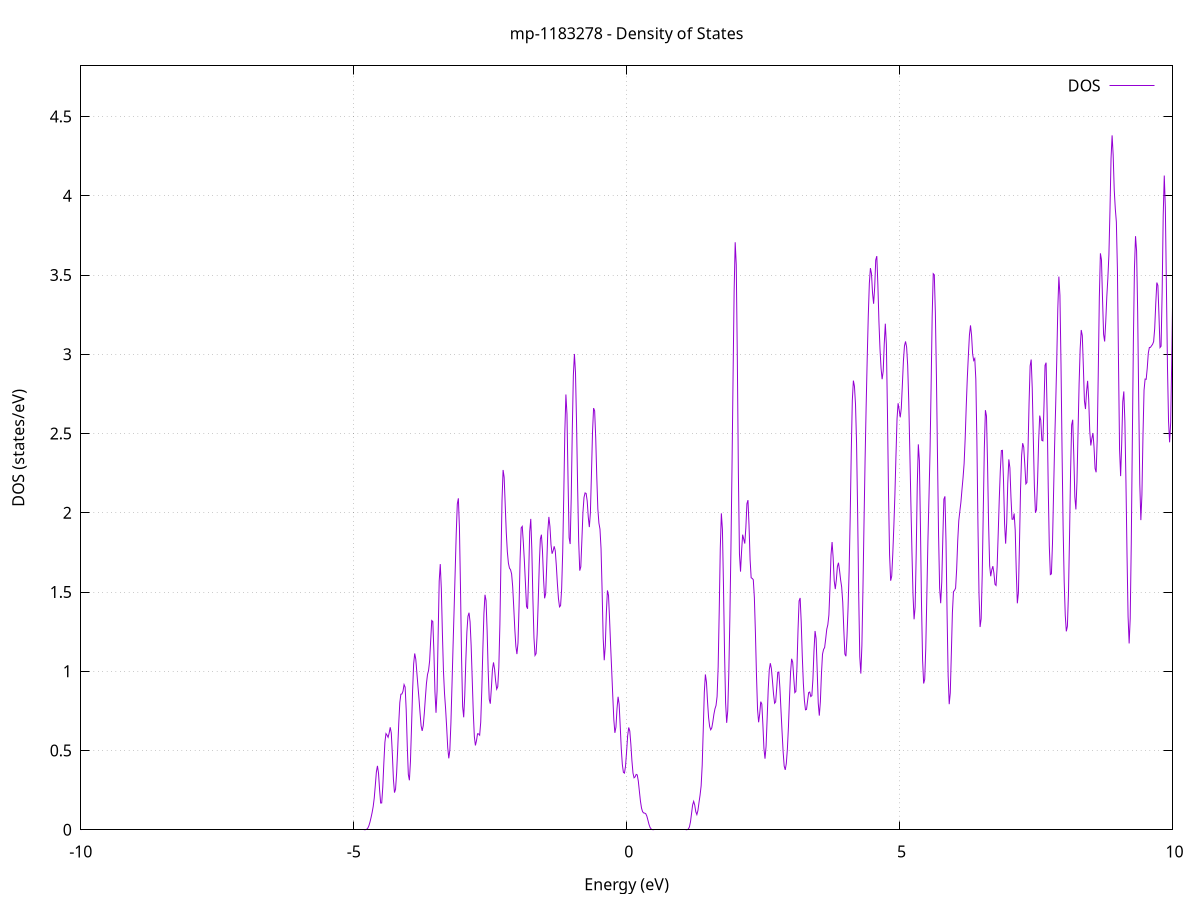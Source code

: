 set title 'mp-1183278 - Density of States'
set xlabel 'Energy (eV)'
set ylabel 'DOS (states/eV)'
set grid
set xrange [-10:10]
set yrange [0:4.820]
set xzeroaxis lt -1
set terminal png size 800,600
set output 'mp-1183278_dos_gnuplot.png'
plot '-' using 1:2 with lines title 'DOS'
-12.465000 0.000000
-12.445500 0.000000
-12.426000 0.000000
-12.406500 0.000000
-12.387000 0.000000
-12.367500 0.000000
-12.348000 0.000000
-12.328500 0.000000
-12.309000 0.000000
-12.289500 0.000000
-12.270000 0.000000
-12.250500 0.000000
-12.231000 0.000000
-12.211500 0.000000
-12.191900 0.000000
-12.172400 0.000000
-12.152900 0.000000
-12.133400 0.000000
-12.113900 0.000000
-12.094400 0.000000
-12.074900 0.000000
-12.055400 0.000000
-12.035900 0.000000
-12.016400 0.000000
-11.996900 0.000000
-11.977400 0.000000
-11.957900 0.000000
-11.938400 0.000000
-11.918900 0.000000
-11.899400 0.000000
-11.879900 0.000000
-11.860300 0.000000
-11.840800 0.000000
-11.821300 0.000000
-11.801800 0.000000
-11.782300 0.000000
-11.762800 0.000000
-11.743300 0.000000
-11.723800 0.000000
-11.704300 0.000000
-11.684800 0.000000
-11.665300 0.000000
-11.645800 0.000000
-11.626300 0.000000
-11.606800 0.000000
-11.587300 0.000000
-11.567800 0.000000
-11.548300 0.000000
-11.528800 0.000000
-11.509200 0.000000
-11.489700 0.000000
-11.470200 0.000000
-11.450700 0.000000
-11.431200 0.000000
-11.411700 0.000000
-11.392200 0.000000
-11.372700 0.000000
-11.353200 0.000000
-11.333700 0.000000
-11.314200 0.000000
-11.294700 0.000000
-11.275200 0.000000
-11.255700 0.000000
-11.236200 0.000000
-11.216700 0.000000
-11.197200 0.000000
-11.177700 0.000000
-11.158100 0.000000
-11.138600 0.000000
-11.119100 0.000000
-11.099600 0.000000
-11.080100 0.000000
-11.060600 0.000000
-11.041100 0.000000
-11.021600 0.000000
-11.002100 0.000000
-10.982600 0.000000
-10.963100 0.000000
-10.943600 0.000000
-10.924100 0.000000
-10.904600 0.000000
-10.885100 0.000000
-10.865600 0.000000
-10.846100 0.000000
-10.826600 0.000100
-10.807000 0.001000
-10.787500 0.006800
-10.768000 0.036900
-10.748500 0.153500
-10.729000 0.495800
-10.709500 1.267400
-10.690000 2.646200
-10.670500 4.751000
-10.651000 7.878800
-10.631500 12.851000
-10.612000 20.808400
-10.592500 32.162400
-10.573000 45.575600
-10.553500 58.242100
-10.534000 67.620500
-10.514500 73.262500
-10.495000 76.868700
-10.475500 80.184700
-10.455900 83.015400
-10.436400 83.967900
-10.416900 83.047100
-10.397400 82.498600
-10.377900 84.503200
-10.358400 88.369300
-10.338900 90.696200
-10.319400 88.844400
-10.299900 83.591100
-10.280400 77.046100
-10.260900 68.793300
-10.241400 56.497900
-10.221900 40.244400
-10.202400 23.893900
-10.182900 11.608100
-10.163400 4.597800
-10.143900 1.490400
-10.124400 0.396700
-10.104800 0.086500
-10.085300 0.015300
-10.065800 0.002100
-10.046300 0.000200
-10.026800 0.000000
-10.007300 0.000000
-9.987800 0.000000
-9.968300 0.000000
-9.948800 0.000000
-9.929300 0.000000
-9.909800 0.000000
-9.890300 0.000000
-9.870800 0.000000
-9.851300 0.000000
-9.831800 0.000000
-9.812300 0.000000
-9.792800 0.000000
-9.773200 0.000000
-9.753700 0.000000
-9.734200 0.000000
-9.714700 0.000000
-9.695200 0.000000
-9.675700 0.000000
-9.656200 0.000000
-9.636700 0.000000
-9.617200 0.000000
-9.597700 0.000000
-9.578200 0.000000
-9.558700 0.000000
-9.539200 0.000000
-9.519700 0.000000
-9.500200 0.000000
-9.480700 0.000000
-9.461200 0.000000
-9.441700 0.000000
-9.422100 0.000000
-9.402600 0.000000
-9.383100 0.000000
-9.363600 0.000000
-9.344100 0.000000
-9.324600 0.000000
-9.305100 0.000000
-9.285600 0.000000
-9.266100 0.000000
-9.246600 0.000000
-9.227100 0.000000
-9.207600 0.000000
-9.188100 0.000000
-9.168600 0.000000
-9.149100 0.000000
-9.129600 0.000000
-9.110100 0.000000
-9.090600 0.000000
-9.071000 0.000000
-9.051500 0.000000
-9.032000 0.000000
-9.012500 0.000000
-8.993000 0.000000
-8.973500 0.000000
-8.954000 0.000000
-8.934500 0.000000
-8.915000 0.000000
-8.895500 0.000000
-8.876000 0.000000
-8.856500 0.000000
-8.837000 0.000000
-8.817500 0.000000
-8.798000 0.000000
-8.778500 0.000000
-8.759000 0.000000
-8.739500 0.000000
-8.719900 0.000000
-8.700400 0.000000
-8.680900 0.000000
-8.661400 0.000000
-8.641900 0.000000
-8.622400 0.000000
-8.602900 0.000000
-8.583400 0.000000
-8.563900 0.000000
-8.544400 0.000000
-8.524900 0.000000
-8.505400 0.000000
-8.485900 0.000000
-8.466400 0.000000
-8.446900 0.000000
-8.427400 0.000000
-8.407900 0.000000
-8.388400 0.000000
-8.368800 0.000000
-8.349300 0.000000
-8.329800 0.000000
-8.310300 0.000000
-8.290800 0.000000
-8.271300 0.000000
-8.251800 0.000000
-8.232300 0.000000
-8.212800 0.000000
-8.193300 0.000000
-8.173800 0.000000
-8.154300 0.000000
-8.134800 0.000000
-8.115300 0.000000
-8.095800 0.000000
-8.076300 0.000000
-8.056800 0.000000
-8.037200 0.000000
-8.017700 0.000000
-7.998200 0.000000
-7.978700 0.000000
-7.959200 0.000000
-7.939700 0.000000
-7.920200 0.000000
-7.900700 0.000000
-7.881200 0.000000
-7.861700 0.000000
-7.842200 0.000000
-7.822700 0.000000
-7.803200 0.000000
-7.783700 0.000000
-7.764200 0.000000
-7.744700 0.000000
-7.725200 0.000000
-7.705700 0.000000
-7.686100 0.000000
-7.666600 0.000000
-7.647100 0.000000
-7.627600 0.000000
-7.608100 0.000000
-7.588600 0.000000
-7.569100 0.000000
-7.549600 0.000000
-7.530100 0.000000
-7.510600 0.000000
-7.491100 0.000000
-7.471600 0.000000
-7.452100 0.000000
-7.432600 0.000000
-7.413100 0.000000
-7.393600 0.000000
-7.374100 0.000000
-7.354600 0.000000
-7.335000 0.000000
-7.315500 0.000000
-7.296000 0.000000
-7.276500 0.000000
-7.257000 0.000000
-7.237500 0.000000
-7.218000 0.000000
-7.198500 0.000000
-7.179000 0.000000
-7.159500 0.000000
-7.140000 0.000000
-7.120500 0.000000
-7.101000 0.000000
-7.081500 0.000000
-7.062000 0.000000
-7.042500 0.000000
-7.023000 0.000000
-7.003500 0.000000
-6.983900 0.000000
-6.964400 0.000000
-6.944900 0.000000
-6.925400 0.000000
-6.905900 0.000000
-6.886400 0.000000
-6.866900 0.000000
-6.847400 0.000000
-6.827900 0.000000
-6.808400 0.000000
-6.788900 0.000000
-6.769400 0.000000
-6.749900 0.000000
-6.730400 0.000000
-6.710900 0.000000
-6.691400 0.000000
-6.671900 0.000000
-6.652400 0.000000
-6.632800 0.000000
-6.613300 0.000000
-6.593800 0.000000
-6.574300 0.000000
-6.554800 0.000000
-6.535300 0.000000
-6.515800 0.000000
-6.496300 0.000000
-6.476800 0.000000
-6.457300 0.000000
-6.437800 0.000000
-6.418300 0.000000
-6.398800 0.000000
-6.379300 0.000000
-6.359800 0.000000
-6.340300 0.000000
-6.320800 0.000000
-6.301300 0.000000
-6.281700 0.000000
-6.262200 0.000000
-6.242700 0.000000
-6.223200 0.000000
-6.203700 0.000000
-6.184200 0.000000
-6.164700 0.000000
-6.145200 0.000000
-6.125700 0.000000
-6.106200 0.000000
-6.086700 0.000000
-6.067200 0.000000
-6.047700 0.000000
-6.028200 0.000000
-6.008700 0.000000
-5.989200 0.000000
-5.969700 0.000000
-5.950100 0.000000
-5.930600 0.000000
-5.911100 0.000000
-5.891600 0.000000
-5.872100 0.000000
-5.852600 0.000000
-5.833100 0.000000
-5.813600 0.000000
-5.794100 0.000000
-5.774600 0.000000
-5.755100 0.000000
-5.735600 0.000000
-5.716100 0.000000
-5.696600 0.000000
-5.677100 0.000000
-5.657600 0.000000
-5.638100 0.000000
-5.618600 0.000000
-5.599000 0.000000
-5.579500 0.000000
-5.560000 0.000000
-5.540500 0.000000
-5.521000 0.000000
-5.501500 0.000000
-5.482000 0.000000
-5.462500 0.000000
-5.443000 0.000000
-5.423500 0.000000
-5.404000 0.000000
-5.384500 0.000000
-5.365000 0.000000
-5.345500 0.000000
-5.326000 0.000000
-5.306500 0.000000
-5.287000 0.000000
-5.267500 0.000000
-5.247900 0.000000
-5.228400 0.000000
-5.208900 0.000000
-5.189400 0.000000
-5.169900 0.000000
-5.150400 0.000000
-5.130900 0.000000
-5.111400 0.000000
-5.091900 0.000000
-5.072400 0.000000
-5.052900 0.000000
-5.033400 0.000000
-5.013900 0.000000
-4.994400 0.000000
-4.974900 0.000000
-4.955400 0.000000
-4.935900 0.000000
-4.916400 0.000000
-4.896800 0.000000
-4.877300 0.000000
-4.857800 0.000000
-4.838300 0.000000
-4.818800 0.000000
-4.799300 0.000200
-4.779800 0.000900
-4.760300 0.003600
-4.740800 0.011100
-4.721300 0.026100
-4.701800 0.049100
-4.682300 0.077400
-4.662800 0.108800
-4.643300 0.146500
-4.623800 0.200900
-4.604300 0.280200
-4.584800 0.365100
-4.565300 0.403200
-4.545700 0.356500
-4.526200 0.252900
-4.506700 0.168800
-4.487200 0.169300
-4.467700 0.267800
-4.448200 0.420700
-4.428700 0.551700
-4.409200 0.606800
-4.389700 0.597000
-4.370200 0.583500
-4.350700 0.610600
-4.331200 0.646600
-4.311700 0.610500
-4.292200 0.476100
-4.272700 0.318500
-4.253200 0.234500
-4.233700 0.255900
-4.214200 0.357300
-4.194600 0.506800
-4.175100 0.672500
-4.155600 0.802400
-4.136100 0.855300
-4.116600 0.856900
-4.097100 0.874600
-4.077600 0.916200
-4.058100 0.900100
-4.038600 0.757000
-4.019100 0.531100
-3.999600 0.349400
-3.980100 0.312300
-3.960600 0.431300
-3.941100 0.646300
-3.921600 0.875300
-3.902100 1.046400
-3.882600 1.112300
-3.863000 1.076000
-3.843500 0.992000
-3.824000 0.908700
-3.804500 0.828000
-3.785000 0.737700
-3.765500 0.656300
-3.746000 0.623800
-3.726500 0.656500
-3.707000 0.734500
-3.687500 0.831200
-3.668000 0.922400
-3.648500 0.979200
-3.629000 1.006000
-3.609500 1.065100
-3.590000 1.194500
-3.570500 1.320400
-3.551000 1.313900
-3.531500 1.128900
-3.511900 0.870400
-3.492400 0.738100
-3.472900 0.875300
-3.453400 1.229100
-3.433900 1.568800
-3.414400 1.676300
-3.394900 1.520000
-3.375400 1.240300
-3.355900 1.000400
-3.336400 0.859400
-3.316900 0.764300
-3.297400 0.647800
-3.277900 0.519000
-3.258400 0.450900
-3.238900 0.503000
-3.219400 0.673400
-3.199900 0.909800
-3.180400 1.154900
-3.160800 1.390300
-3.141300 1.630400
-3.121800 1.870900
-3.102300 2.055500
-3.082800 2.091400
-3.063300 1.906200
-3.043800 1.522900
-3.024300 1.085100
-3.004800 0.778500
-2.985300 0.709800
-2.965800 0.848700
-2.946300 1.067800
-2.926800 1.247600
-2.907300 1.346600
-2.887800 1.369600
-2.868300 1.311300
-2.848800 1.163300
-2.829300 0.953100
-2.809700 0.741100
-2.790200 0.588100
-2.770700 0.532100
-2.751200 0.561600
-2.731700 0.605900
-2.712200 0.604800
-2.692700 0.596900
-2.673200 0.679300
-2.653700 0.882700
-2.634200 1.141000
-2.614700 1.364400
-2.595200 1.482800
-2.575700 1.446600
-2.556200 1.257900
-2.536700 1.005400
-2.517200 0.823800
-2.497700 0.795600
-2.478200 0.892900
-2.458600 1.010700
-2.439100 1.056200
-2.419600 1.014600
-2.400100 0.938000
-2.380600 0.887400
-2.361100 0.903100
-2.341600 1.024700
-2.322100 1.296000
-2.302600 1.695600
-2.283100 2.079200
-2.263600 2.270200
-2.244100 2.224400
-2.224600 2.050100
-2.205100 1.875900
-2.185600 1.753900
-2.166100 1.682100
-2.146600 1.650800
-2.127100 1.641000
-2.107500 1.614300
-2.088000 1.534900
-2.068500 1.405300
-2.049000 1.266800
-2.029500 1.157800
-2.010000 1.108700
-1.990500 1.179100
-1.971000 1.408600
-1.951500 1.709000
-1.932000 1.904700
-1.912500 1.914200
-1.893000 1.814300
-1.873500 1.695400
-1.854000 1.555300
-1.834500 1.409700
-1.815000 1.394600
-1.795500 1.602700
-1.775900 1.881400
-1.756400 1.961600
-1.736900 1.765800
-1.717400 1.455600
-1.697900 1.212200
-1.678400 1.100200
-1.658900 1.111800
-1.639400 1.232900
-1.619900 1.441000
-1.600400 1.672700
-1.580900 1.834100
-1.561400 1.862000
-1.541900 1.757500
-1.522400 1.585100
-1.502900 1.460500
-1.483400 1.490200
-1.463900 1.673500
-1.444400 1.883100
-1.424800 1.974000
-1.405300 1.914100
-1.385800 1.799400
-1.366300 1.741900
-1.346800 1.760300
-1.327300 1.788600
-1.307800 1.760400
-1.288300 1.667500
-1.268800 1.552300
-1.249300 1.458900
-1.229800 1.406500
-1.210300 1.414300
-1.190800 1.519200
-1.171300 1.753400
-1.151800 2.114200
-1.132300 2.513800
-1.112800 2.746400
-1.093300 2.622500
-1.073700 2.211100
-1.054200 1.843000
-1.034700 1.803000
-1.015200 2.096000
-0.995700 2.521400
-0.976200 2.867200
-0.956700 3.002300
-0.937200 2.884400
-0.917700 2.564900
-0.898200 2.165300
-0.878700 1.819200
-0.859200 1.635200
-0.839700 1.659100
-0.820200 1.826200
-0.800700 2.001000
-0.781200 2.096900
-0.761700 2.125600
-0.742200 2.122300
-0.722600 2.074100
-0.703100 1.974300
-0.683600 1.909700
-0.664100 1.999600
-0.644600 2.244500
-0.625100 2.510400
-0.605600 2.660700
-0.586100 2.643000
-0.566600 2.472500
-0.547100 2.225600
-0.527600 2.023600
-0.508100 1.935200
-0.488600 1.897200
-0.469100 1.774500
-0.449600 1.510200
-0.430100 1.212400
-0.410600 1.069700
-0.391100 1.160900
-0.371500 1.372100
-0.352000 1.510200
-0.332500 1.479400
-0.313000 1.331700
-0.293500 1.162200
-0.274000 1.005600
-0.254500 0.847000
-0.235000 0.695500
-0.215500 0.611600
-0.196000 0.647800
-0.176500 0.764000
-0.157000 0.839300
-0.137500 0.792700
-0.118000 0.655800
-0.098500 0.512000
-0.079000 0.412300
-0.059500 0.362600
-0.040000 0.357500
-0.020400 0.402100
-0.000900 0.493700
0.018600 0.593300
0.038100 0.645500
0.057600 0.623300
0.077100 0.539900
0.096600 0.436200
0.116100 0.358200
0.135600 0.327900
0.155100 0.333800
0.174600 0.349400
0.194100 0.346200
0.213600 0.307700
0.233100 0.244000
0.252600 0.181400
0.272100 0.137500
0.291600 0.114400
0.311200 0.106300
0.330700 0.105100
0.350200 0.101200
0.369700 0.086500
0.389200 0.061400
0.408700 0.034800
0.428200 0.015300
0.447700 0.005200
0.467200 0.001300
0.486700 0.000300
0.506200 0.000000
0.525700 0.000000
0.545200 0.000000
0.564700 0.000000
0.584200 0.000000
0.603700 0.000000
0.623200 0.000000
0.642700 0.000000
0.662300 0.000000
0.681800 0.000000
0.701300 0.000000
0.720800 0.000000
0.740300 0.000000
0.759800 0.000000
0.779300 0.000000
0.798800 0.000000
0.818300 0.000000
0.837800 0.000000
0.857300 0.000000
0.876800 0.000000
0.896300 0.000000
0.915800 0.000000
0.935300 0.000000
0.954800 0.000000
0.974300 0.000000
0.993800 0.000000
1.013400 0.000000
1.032900 0.000000
1.052400 0.000000
1.071900 0.000000
1.091400 0.000100
1.110900 0.001000
1.130400 0.004800
1.149900 0.017900
1.169400 0.049700
1.188900 0.102400
1.208400 0.156800
1.227900 0.179200
1.247400 0.155700
1.266900 0.113500
1.286400 0.095900
1.305900 0.121800
1.325400 0.171600
1.344900 0.218200
1.364500 0.276500
1.384000 0.406200
1.403500 0.631700
1.423000 0.867600
1.442500 0.980000
1.462000 0.931900
1.481500 0.810400
1.501000 0.708800
1.520500 0.651600
1.540000 0.630900
1.559500 0.642800
1.579000 0.681000
1.598500 0.728300
1.618000 0.763300
1.637500 0.784200
1.657000 0.841600
1.676500 1.028200
1.696000 1.380600
1.715600 1.778300
1.735100 1.996700
1.754600 1.895300
1.774100 1.537500
1.793600 1.115500
1.813100 0.800000
1.832600 0.674700
1.852100 0.750500
1.871600 0.989800
1.891100 1.340700
1.910600 1.774100
1.930100 2.284000
1.949600 2.854400
1.969100 3.397400
1.988600 3.707100
2.008100 3.566000
2.027600 2.978100
2.047100 2.243700
2.066700 1.740700
2.086200 1.628900
2.105700 1.759300
2.125200 1.862100
2.144700 1.834400
2.164200 1.806100
2.183700 1.905300
2.203200 2.057100
2.222700 2.080100
2.242200 1.919000
2.261700 1.704300
2.281200 1.590000
2.300700 1.586000
2.320200 1.577900
2.339700 1.465700
2.359200 1.242200
2.378700 0.973600
2.398300 0.758200
2.417800 0.678300
2.437300 0.730600
2.456800 0.808400
2.476300 0.793300
2.495800 0.664800
2.515300 0.511300
2.534800 0.448600
2.554300 0.526600
2.573800 0.700300
2.593300 0.883000
2.612800 1.009100
2.632300 1.051000
2.651800 1.016600
2.671300 0.940000
2.690800 0.857000
2.710300 0.798400
2.729800 0.806700
2.749400 0.896700
2.768900 0.993700
2.788400 0.995400
2.807900 0.893000
2.827400 0.755300
2.846900 0.620900
2.866400 0.494400
2.885900 0.402500
2.905400 0.377800
2.924900 0.418000
2.944400 0.507700
2.963900 0.647800
2.983400 0.827200
3.002900 0.992700
3.022400 1.078800
3.041900 1.057700
3.061400 0.959400
3.080900 0.865400
3.100500 0.873000
3.120000 1.024600
3.139500 1.259500
3.159000 1.443800
3.178500 1.462600
3.198000 1.311900
3.217500 1.098200
3.237000 0.926000
3.256500 0.816000
3.276000 0.756900
3.295500 0.759600
3.315000 0.814200
3.334500 0.865400
3.354000 0.869100
3.373500 0.840700
3.393000 0.846500
3.412500 0.950100
3.432000 1.129400
3.451600 1.254300
3.471100 1.205700
3.490600 1.006700
3.510100 0.799200
3.529600 0.720100
3.549100 0.808700
3.568600 0.982500
3.588100 1.107500
3.607600 1.137800
3.627100 1.149800
3.646600 1.204900
3.666100 1.265100
3.685600 1.293800
3.705100 1.355000
3.724600 1.524200
3.744100 1.733800
3.763600 1.815600
3.783100 1.717500
3.802700 1.570500
3.822200 1.518700
3.841700 1.577100
3.861200 1.661300
3.880700 1.684900
3.900200 1.637000
3.919700 1.577900
3.939200 1.531700
3.958700 1.437000
3.978200 1.263400
3.997700 1.109000
4.017200 1.095100
4.036700 1.218100
4.056200 1.399100
4.075700 1.629900
4.095200 1.966200
4.114700 2.379000
4.134300 2.709300
4.153800 2.834100
4.173300 2.798700
4.192800 2.682600
4.212300 2.436600
4.231800 2.000700
4.251300 1.481100
4.270800 1.092800
4.290300 0.985400
4.309800 1.163400
4.329300 1.524300
4.348800 1.943300
4.368300 2.334900
4.387800 2.673200
4.407300 2.974700
4.426800 3.243700
4.446300 3.447500
4.465800 3.544000
4.485400 3.509400
4.504900 3.386200
4.524400 3.318900
4.543900 3.421900
4.563400 3.595500
4.582900 3.619800
4.602400 3.440700
4.621900 3.206200
4.641400 3.033300
4.660900 2.912300
4.680400 2.842800
4.699900 2.893500
4.719400 3.066100
4.738900 3.193400
4.758400 3.060700
4.777900 2.637500
4.797400 2.120900
4.816900 1.735700
4.836500 1.571600
4.856000 1.600300
4.875500 1.740000
4.895000 1.914000
4.914500 2.113700
4.934000 2.360800
4.953500 2.592500
4.973000 2.691300
4.992500 2.650500
5.012000 2.602200
5.031500 2.659400
5.051000 2.807000
5.070500 2.958600
5.090000 3.053800
5.109500 3.081300
5.129000 3.045800
5.148500 2.930000
5.168000 2.706000
5.187600 2.393900
5.207100 2.062600
5.226600 1.754200
5.246100 1.484600
5.265600 1.328100
5.285100 1.404600
5.304600 1.739300
5.324100 2.172300
5.343600 2.431800
5.363100 2.327500
5.382600 1.909200
5.402100 1.419600
5.421600 1.072900
5.441100 0.923100
5.460600 0.949100
5.480100 1.148100
5.499600 1.478900
5.519100 1.820200
5.538700 2.097700
5.558200 2.389500
5.577700 2.795400
5.597200 3.237300
5.616700 3.508700
5.636200 3.501500
5.655700 3.262000
5.675200 2.861700
5.694700 2.357800
5.714200 1.863400
5.733700 1.526100
5.753200 1.429300
5.772700 1.562300
5.792200 1.837800
5.811700 2.085500
5.831200 2.103800
5.850700 1.818000
5.870200 1.364800
5.889800 0.971500
5.909300 0.792400
5.928800 0.863000
5.948300 1.108600
5.967800 1.369000
5.987300 1.502500
6.006800 1.510500
6.026300 1.524800
6.045800 1.645000
6.065300 1.823200
6.084800 1.950700
6.104300 2.009800
6.123800 2.067100
6.143300 2.146700
6.162800 2.220600
6.182300 2.310000
6.201800 2.468500
6.221400 2.672400
6.240900 2.850200
6.260400 2.993500
6.279900 3.121500
6.299400 3.182700
6.318900 3.119900
6.338400 3.002400
6.357900 2.961300
6.377400 2.973400
6.396900 2.843600
6.416400 2.453800
6.435900 1.924500
6.455400 1.485300
6.474900 1.279400
6.494400 1.331400
6.513900 1.604100
6.533400 2.010200
6.552900 2.409900
6.572500 2.647600
6.592000 2.610800
6.611500 2.312500
6.631000 1.926900
6.650500 1.665500
6.670000 1.599800
6.689500 1.640300
6.709000 1.663300
6.728500 1.619000
6.748000 1.548900
6.767500 1.541600
6.787000 1.655800
6.806500 1.862600
6.826000 2.081500
6.845500 2.264900
6.865000 2.392500
6.884500 2.394200
6.904000 2.206100
6.923600 1.931500
6.943100 1.805600
6.962600 1.936700
6.982100 2.187400
7.001600 2.337200
7.021100 2.283300
7.040600 2.099900
7.060100 1.959800
7.079600 1.958800
7.099100 1.995700
7.118600 1.889500
7.138100 1.629300
7.157600 1.429100
7.177100 1.495900
7.196600 1.803900
7.216100 2.145700
7.235600 2.361100
7.255100 2.439200
7.274700 2.414300
7.294200 2.303000
7.313700 2.182300
7.333200 2.191200
7.352700 2.390500
7.372200 2.690600
7.391700 2.926500
7.411200 2.967100
7.430700 2.784700
7.450200 2.468000
7.469700 2.166000
7.489200 2.000300
7.508700 2.019900
7.528200 2.202700
7.547700 2.452600
7.567200 2.613300
7.586700 2.584100
7.606200 2.457000
7.625800 2.453800
7.645300 2.670200
7.664800 2.930300
7.684300 2.947200
7.703800 2.628300
7.723300 2.163000
7.742800 1.793200
7.762300 1.610200
7.781800 1.614700
7.801300 1.805600
7.820800 2.119300
7.840300 2.425600
7.859800 2.678400
7.879300 2.959500
7.898800 3.287200
7.918300 3.490100
7.937800 3.372400
7.957300 2.938500
7.976900 2.383100
7.996400 1.901400
8.015900 1.564400
8.035400 1.353600
8.054900 1.251900
8.074400 1.284000
8.093900 1.486500
8.113400 1.845200
8.132900 2.258000
8.152400 2.554400
8.171900 2.587300
8.191400 2.367700
8.210900 2.100800
8.230400 2.021400
8.249900 2.196000
8.269400 2.509100
8.288900 2.812000
8.308500 3.035200
8.328000 3.153400
8.347500 3.117800
8.367000 2.922600
8.386500 2.706700
8.406000 2.654800
8.425500 2.764700
8.445000 2.832800
8.464500 2.717500
8.484000 2.517400
8.503500 2.424600
8.523000 2.469400
8.542500 2.503500
8.562000 2.417100
8.581500 2.279800
8.601000 2.255700
8.620500 2.460100
8.640000 2.882600
8.659600 3.357400
8.679100 3.637300
8.698600 3.597300
8.718100 3.350200
8.737600 3.126100
8.757100 3.081000
8.776600 3.202500
8.796100 3.361000
8.815600 3.478600
8.835100 3.629300
8.854600 3.909200
8.874100 4.235000
8.893600 4.381600
8.913100 4.258100
8.932600 4.037600
8.952100 3.918800
8.971600 3.835100
8.991100 3.531800
9.010700 2.951100
9.030200 2.401700
9.049700 2.231500
9.069200 2.434100
9.088700 2.700500
9.108200 2.765800
9.127700 2.574600
9.147200 2.195800
9.166700 1.738200
9.186200 1.345700
9.205700 1.175500
9.225200 1.331600
9.244700 1.803900
9.264200 2.456100
9.283700 3.089500
9.303200 3.545900
9.322700 3.745400
9.342200 3.651800
9.361800 3.270300
9.381300 2.705500
9.400800 2.183200
9.420300 1.953800
9.439800 2.112600
9.459300 2.487900
9.478800 2.774000
9.498300 2.844000
9.517800 2.842300
9.537300 2.912500
9.556800 3.007500
9.576300 3.043200
9.595800 3.043800
9.615300 3.053600
9.634800 3.062900
9.654300 3.080100
9.673800 3.162600
9.693300 3.319900
9.712900 3.452700
9.732400 3.434800
9.751900 3.248700
9.771400 3.042600
9.790900 3.051300
9.810400 3.390500
9.829900 3.877100
9.849400 4.127800
9.868900 3.927600
9.888400 3.427500
9.907900 2.923000
9.927400 2.579500
9.946900 2.444900
9.966400 2.568200
9.985900 2.957200
10.005400 3.429600
10.024900 3.636800
10.044400 3.371500
10.064000 2.817200
10.083500 2.376500
10.103000 2.315900
10.122500 2.642500
10.142000 3.153100
10.161500 3.497200
10.181000 3.386700
10.200500 2.900900
10.220000 2.465300
10.239500 2.438000
10.259000 2.781700
10.278500 3.147500
10.298000 3.208500
10.317500 2.919600
10.337000 2.510500
10.356500 2.256100
10.376000 2.266300
10.395600 2.483900
10.415100 2.810000
10.434600 3.148700
10.454100 3.356100
10.473600 3.284500
10.493100 2.939800
10.512600 2.507800
10.532100 2.198000
10.551600 2.111400
10.571100 2.216700
10.590600 2.398800
10.610100 2.555600
10.629600 2.645100
10.649100 2.634900
10.668600 2.500300
10.688100 2.311300
10.707600 2.196300
10.727100 2.196000
10.746700 2.280200
10.766200 2.473100
10.785700 2.813300
10.805200 3.212100
10.824700 3.471400
10.844200 3.457600
10.863700 3.223100
10.883200 2.943300
10.902700 2.736000
10.922200 2.559100
10.941700 2.308300
10.961200 1.982000
10.980700 1.690700
11.000200 1.536100
11.019700 1.553700
11.039200 1.749300
11.058700 2.094500
11.078200 2.461600
11.097800 2.645000
11.117300 2.538400
11.136800 2.268600
11.156300 2.094500
11.175800 2.188200
11.195300 2.536600
11.214800 2.984500
11.234300 3.331100
11.253800 3.446800
11.273300 3.350700
11.292800 3.168400
11.312300 3.016400
11.331800 2.931200
11.351300 2.865200
11.370800 2.738500
11.390300 2.536000
11.409800 2.321900
11.429300 2.119100
11.448900 1.885500
11.468400 1.674700
11.487900 1.678300
11.507400 2.012500
11.526900 2.551200
11.546400 3.014700
11.565900 3.153700
11.585400 2.891700
11.604900 2.404300
11.624400 2.015200
11.643900 1.942600
11.663400 2.164400
11.682900 2.488900
11.702400 2.684900
11.721900 2.599500
11.741400 2.249800
11.760900 1.819600
11.780400 1.518700
11.800000 1.431900
11.819500 1.523000
11.839000 1.722500
11.858500 1.931300
11.878000 2.014300
11.897500 1.932200
11.917000 1.839500
11.936500 1.924600
11.956000 2.159300
11.975500 2.314300
11.995000 2.229500
12.014500 1.993100
12.034000 1.847000
12.053500 1.972500
12.073000 2.348900
12.092500 2.771700
12.112000 3.016900
12.131500 2.998300
12.151100 2.769100
12.170600 2.441800
12.190100 2.153900
12.209600 2.030900
12.229100 2.091100
12.248600 2.197500
12.268100 2.161100
12.287600 1.923000
12.307100 1.623800
12.326600 1.484300
12.346100 1.630100
12.365600 2.033400
12.385100 2.578400
12.404600 3.115200
12.424100 3.467500
12.443600 3.511500
12.463100 3.288600
12.482700 2.956400
12.502200 2.626000
12.521700 2.320000
12.541200 2.048400
12.560700 1.853500
12.580200 1.791200
12.599700 1.872200
12.619200 2.013000
12.638700 2.097600
12.658200 2.100800
12.677700 2.076800
12.697200 2.026400
12.716700 1.890500
12.736200 1.699800
12.755700 1.616300
12.775200 1.774600
12.794700 2.147300
12.814200 2.571500
12.833800 2.872600
12.853300 2.988000
12.872800 2.997200
12.892300 3.016200
12.911800 3.064200
12.931300 3.043600
12.950800 2.855600
12.970300 2.541800
12.989800 2.283100
13.009300 2.227100
13.028800 2.357900
13.048300 2.550300
13.067800 2.697800
13.087300 2.776100
13.106800 2.802900
13.126300 2.768400
13.145800 2.649300
13.165300 2.479200
13.184900 2.335900
13.204400 2.233700
13.223900 2.092300
13.243400 1.871100
13.262900 1.679800
13.282400 1.668100
13.301900 1.845800
13.321400 2.106400
13.340900 2.395300
13.360400 2.733800
13.379900 3.057600
13.399400 3.183500
13.418900 3.022300
13.438400 2.718200
13.457900 2.487200
13.477400 2.393400
13.496900 2.354200
13.516400 2.311600
13.536000 2.304900
13.555500 2.376300
13.575000 2.486800
13.594500 2.534500
13.614000 2.421700
13.633500 2.154300
13.653000 1.914200
13.672500 1.941200
13.692000 2.286800
13.711500 2.748200
13.731000 3.088600
13.750500 3.242700
13.770000 3.245100
13.789500 3.087300
13.809000 2.781600
13.828500 2.494600
13.848000 2.481500
13.867500 2.830900
13.887100 3.280800
13.906600 3.401400
13.926100 3.041100
13.945600 2.484700
13.965100 2.103700
13.984600 1.998400
14.004100 2.053000
14.023600 2.183600
14.043100 2.399100
14.062600 2.709900
14.082100 3.083400
14.101600 3.414900
14.121100 3.519800
14.140600 3.290700
14.160100 2.876100
14.179600 2.566900
14.199100 2.520200
14.218600 2.678700
14.238200 2.910700
14.257700 3.145400
14.277200 3.370700
14.296700 3.526700
14.316200 3.477400
14.335700 3.173000
14.355200 2.786000
14.374700 2.576800
14.394200 2.631200
14.413700 2.800300
14.433200 2.872300
14.452700 2.740300
14.472200 2.461800
14.491700 2.223500
14.511200 2.175500
14.530700 2.255500
14.550200 2.263300
14.569800 2.130200
14.589300 2.018800
14.608800 2.142700
14.628300 2.541400
14.647800 3.015100
14.667300 3.277800
14.686800 3.217700
14.706300 2.981400
14.725800 2.778400
14.745300 2.679000
14.764800 2.662100
14.784300 2.766000
14.803800 3.025500
14.823300 3.280600
14.842800 3.292300
14.862300 3.093700
14.881800 2.984400
14.901300 3.127500
14.920900 3.370700
14.940400 3.490600
14.959900 3.418700
14.979400 3.202600
14.998900 2.928100
15.018400 2.713400
15.037900 2.647500
15.057400 2.725200
15.076900 2.921300
15.096400 3.254000
15.115900 3.669000
15.135400 3.953300
15.154900 3.906900
15.174400 3.576600
15.193900 3.236300
15.213400 3.147900
15.232900 3.353900
15.252400 3.675200
15.272000 3.913300
15.291500 4.009900
15.311000 3.952600
15.330500 3.655400
15.350000 3.087700
15.369500 2.416900
15.389000 1.905200
15.408500 1.715000
15.428000 1.838400
15.447500 2.173000
15.467000 2.631800
15.486500 3.134000
15.506000 3.541500
15.525500 3.730300
15.545000 3.725300
15.564500 3.670200
15.584000 3.659400
15.603500 3.676700
15.623100 3.699200
15.642600 3.748000
15.662100 3.787700
15.681600 3.699700
15.701100 3.445700
15.720600 3.172400
15.740100 3.079300
15.759600 3.217400
15.779100 3.423400
15.798600 3.451000
15.818100 3.208300
15.837600 2.860000
15.857100 2.687700
15.876600 2.861500
15.896100 3.310900
15.915600 3.767300
15.935100 3.946400
15.954600 3.757800
15.974200 3.381200
15.993700 3.105900
16.013200 3.066800
16.032700 3.160900
16.052200 3.211000
16.071700 3.156500
16.091200 3.074800
16.110700 3.053000
16.130200 3.068600
16.149700 3.020200
16.169200 2.875700
16.188700 2.732000
16.208200 2.700900
16.227700 2.821900
16.247200 3.089900
16.266700 3.442700
16.286200 3.725300
16.305800 3.795200
16.325300 3.660400
16.344800 3.432900
16.364300 3.184700
16.383800 2.928000
16.403300 2.692300
16.422800 2.532900
16.442300 2.462600
16.461800 2.440000
16.481300 2.457200
16.500800 2.572900
16.520300 2.796700
16.539800 2.994300
16.559300 2.982600
16.578800 2.713400
16.598300 2.310400
16.617800 1.933900
16.637300 1.695700
16.656900 1.702700
16.676400 2.022100
16.695900 2.542400
16.715400 2.991700
16.734900 3.162600
16.754400 3.060800
16.773900 2.843400
16.793400 2.693700
16.812900 2.715300
16.832400 2.837300
16.851900 2.853500
16.871400 2.646600
16.890900 2.327100
16.910400 2.115000
16.929900 2.172700
16.949400 2.543400
16.968900 3.133500
16.988400 3.726200
17.008000 4.051800
17.027500 3.946100
17.047000 3.562700
17.066500 3.323600
17.086000 3.471200
17.105500 3.748900
17.125000 3.704600
17.144500 3.234500
17.164000 2.642000
17.183500 2.224700
17.203000 2.008600
17.222500 1.877100
17.242000 1.805400
17.261500 1.905500
17.281000 2.250900
17.300500 2.706200
17.320000 3.018000
17.339500 3.062300
17.359100 2.932000
17.378600 2.821800
17.398100 2.861700
17.417600 2.990600
17.437100 3.006500
17.456600 2.787400
17.476100 2.422000
17.495600 2.141300
17.515100 2.189000
17.534600 2.679700
17.554100 3.476000
17.573600 4.232800
17.593100 4.638000
17.612600 4.635400
17.632100 4.377600
17.651600 3.998500
17.671100 3.554700
17.690600 3.141700
17.710200 2.884800
17.729700 2.820400
17.749200 2.889200
17.768700 3.030100
17.788200 3.216300
17.807700 3.400700
17.827200 3.494100
17.846700 3.468100
17.866200 3.446200
17.885700 3.599100
17.905200 3.958200
17.924700 4.383600
17.944200 4.667100
17.963700 4.644500
17.983200 4.296600
18.002700 3.769900
18.022200 3.264000
18.041700 2.911400
18.061300 2.752300
18.080800 2.761700
18.100300 2.872900
18.119800 3.009900
18.139300 3.133200
18.158800 3.223900
18.178300 3.214600
18.197800 3.033900
18.217300 2.765000
18.236800 2.651900
18.256300 2.870900
18.275800 3.347900
18.295300 3.793900
18.314800 3.890000
18.334300 3.549900
18.353800 3.064000
18.373300 2.860700
18.392900 3.074400
18.412400 3.419800
18.431900 3.503100
18.451400 3.230400
18.470900 2.895500
18.490400 2.865700
18.509900 3.213500
18.529400 3.689300
18.548900 4.006800
18.568400 4.051600
18.587900 3.829600
18.607400 3.403700
18.626900 2.933500
18.646400 2.608900
18.665900 2.476300
18.685400 2.423500
18.704900 2.364200
18.724400 2.361100
18.744000 2.517900
18.763500 2.799800
18.783000 3.040700
18.802500 3.135300
18.822000 3.142600
18.841500 3.148100
18.861000 3.109300
18.880500 2.956900
18.900000 2.786900
18.919500 2.816500
18.939000 3.143500
18.958500 3.605100
18.978000 3.904000
18.997500 3.883300
19.017000 3.644000
19.036500 3.398700
19.056000 3.298400
19.075500 3.389600
19.095100 3.607200
19.114600 3.814800
19.134100 3.944300
19.153600 4.028500
19.173100 4.065300
19.192600 4.030700
19.212100 4.020600
19.231600 4.151300
19.251100 4.335000
19.270600 4.347000
19.290100 4.107600
19.309600 3.763300
19.329100 3.489400
19.348600 3.331600
19.368100 3.244600
19.387600 3.180900
19.407100 3.127700
19.426600 3.091000
19.446200 3.070700
19.465700 3.078000
19.485200 3.141800
19.504700 3.240200
19.524200 3.274500
19.543700 3.206800
19.563200 3.197200
19.582700 3.481700
19.602200 4.090600
19.621700 4.769700
19.641200 5.205700
19.660700 5.259100
19.680200 4.972800
19.699700 4.483600
19.719200 3.983900
19.738700 3.677900
19.758200 3.717300
19.777700 4.158600
19.797300 4.901500
19.816800 5.630700
19.836300 5.928800
19.855800 5.590200
19.875300 4.823200
19.894800 4.082600
19.914300 3.712700
19.933800 3.760600
19.953300 4.077500
19.972800 4.505800
19.992300 4.945300
20.011800 5.321200
20.031300 5.555700
20.050800 5.551100
20.070300 5.217400
20.089800 4.598400
20.109300 3.944700
20.128800 3.531800
20.148400 3.425200
20.167900 3.502800
20.187400 3.631600
20.206900 3.757900
20.226400 3.868300
20.245900 3.909100
20.265400 3.813200
20.284900 3.630900
20.304400 3.521200
20.323900 3.564700
20.343400 3.693100
20.362900 3.847400
20.382400 4.085000
20.401900 4.455100
20.421400 4.876100
20.440900 5.220200
20.460400 5.400000
20.480000 5.323900
20.499500 4.940800
20.519000 4.395100
20.538500 3.961000
20.558000 3.768800
20.577500 3.748700
20.597000 3.816900
20.616500 3.929500
20.636000 4.013700
20.655500 4.050700
20.675000 4.141700
20.694500 4.346400
20.714000 4.576500
20.733500 4.741900
20.753000 4.862900
20.772500 4.937300
20.792000 4.812800
20.811500 4.360300
20.831100 3.735500
20.850600 3.307400
20.870100 3.307400
20.889600 3.629600
20.909100 3.996500
20.928600 4.265800
20.948100 4.512900
20.967600 4.829800
20.987100 5.107100
21.006600 5.071300
21.026100 4.588700
21.045600 3.878800
21.065100 3.325600
21.084600 3.170300
21.104100 3.466000
21.123600 4.124400
21.143100 4.855700
21.162600 5.243400
21.182200 5.059000
21.201700 4.455300
21.221200 3.800400
21.240700 3.357200
21.260200 3.136200
21.279700 3.029500
21.299200 2.999000
21.318700 3.066100
21.338200 3.192300
21.357700 3.264700
21.377200 3.179900
21.396700 2.929600
21.416200 2.641600
21.435700 2.533400
21.455200 2.772700
21.474700 3.364300
21.494200 4.196700
21.513700 5.157700
21.533300 6.086700
21.552800 6.661400
21.572300 6.583000
21.591800 5.950900
21.611300 5.253800
21.630800 4.917000
21.650300 4.973200
21.669800 5.179200
21.689300 5.311800
21.708800 5.280300
21.728300 5.089400
21.747800 4.837300
21.767300 4.690400
21.786800 4.752200
21.806300 4.986000
21.825800 5.309400
21.845300 5.671200
21.864800 5.936300
21.884400 5.842300
21.903900 5.288600
21.923400 4.556800
21.942900 4.037300
21.962400 3.836800
21.981900 3.786300
22.001400 3.720600
22.020900 3.633400
22.040400 3.599200
22.059900 3.624200
22.079400 3.614300
22.098900 3.456200
22.118400 3.114100
22.137900 2.697500
22.157400 2.441300
22.176900 2.548900
22.196400 3.031900
22.215900 3.726300
22.235500 4.417500
22.255000 4.904900
22.274500 5.004100
22.294000 4.614400
22.313500 3.860200
22.333000 3.095700
22.352500 2.674600
22.372000 2.725100
22.391500 3.122500
22.411000 3.557400
22.430500 3.667800
22.450000 3.302700
22.469500 2.693500
22.489000 2.250600
22.508500 2.203000
22.528000 2.503700
22.547500 2.988500
22.567100 3.489400
22.586600 3.840100
22.606100 3.914400
22.625600 3.702300
22.645100 3.304400
22.664600 2.846800
22.684100 2.440600
22.703600 2.183400
22.723100 2.102100
22.742600 2.107500
22.762100 2.088000
22.781600 2.040100
22.801100 2.043300
22.820600 2.136500
22.840100 2.288200
22.859600 2.447200
22.879100 2.553500
22.898600 2.542400
22.918200 2.395900
22.937700 2.171100
22.957200 1.949400
22.976700 1.769700
22.996200 1.635000
23.015700 1.562600
23.035200 1.583400
23.054700 1.689300
23.074200 1.819100
23.093700 1.920300
23.113200 2.002100
23.132700 2.079900
23.152200 2.098600
23.171700 1.978700
23.191200 1.725100
23.210700 1.430200
23.230200 1.187600
23.249700 1.042100
23.269300 0.992500
23.288800 1.008700
23.308300 1.054900
23.327800 1.106200
23.347300 1.146300
23.366800 1.175100
23.386300 1.230000
23.405800 1.342100
23.425300 1.460800
23.444800 1.498100
23.464300 1.433600
23.483800 1.299500
23.503300 1.106000
23.522800 0.870700
23.542300 0.684600
23.561800 0.661500
23.581300 0.819800
23.600800 1.046500
23.620400 1.189400
23.639900 1.186000
23.659400 1.088800
23.678900 0.966000
23.698400 0.827700
23.717900 0.665100
23.737400 0.506100
23.756900 0.396600
23.776400 0.349000
23.795900 0.345300
23.815400 0.379100
23.834900 0.448700
23.854400 0.522200
23.873900 0.569300
23.893400 0.619900
23.912900 0.724900
23.932400 0.857700
23.951900 0.911200
23.971500 0.812900
23.991000 0.616900
24.010500 0.453000
24.030000 0.395900
24.049500 0.419700
24.069000 0.467100
24.088500 0.509800
24.108000 0.536500
24.127500 0.537600
24.147000 0.527800
24.166500 0.537800
24.186000 0.561200
24.205500 0.542500
24.225000 0.443100
24.244500 0.291900
24.264000 0.154000
24.283500 0.070900
24.303000 0.041600
24.322600 0.042000
24.342100 0.048100
24.361600 0.050100
24.381100 0.054400
24.400600 0.071300
24.420100 0.100800
24.439600 0.136700
24.459100 0.180600
24.478600 0.238400
24.498100 0.302000
24.517600 0.350300
24.537100 0.367900
24.556600 0.352700
24.576100 0.312000
24.595600 0.262700
24.615100 0.228100
24.634600 0.215700
24.654200 0.203700
24.673700 0.166900
24.693200 0.113300
24.712700 0.077400
24.732200 0.084400
24.751700 0.127500
24.771200 0.170300
24.790700 0.174100
24.810200 0.132800
24.829700 0.075400
24.849200 0.031800
24.868700 0.010000
24.888200 0.002300
24.907700 0.000400
24.927200 0.000100
24.946700 0.000000
24.966200 0.000000
24.985700 0.000000
25.005300 0.000000
25.024800 0.000000
25.044300 0.000000
25.063800 0.000000
25.083300 0.000000
25.102800 0.000000
25.122300 0.000000
25.141800 0.000000
25.161300 0.000000
25.180800 0.000000
25.200300 0.000000
25.219800 0.000000
25.239300 0.000000
25.258800 0.000000
25.278300 0.000000
25.297800 0.000000
25.317300 0.000000
25.336800 0.000000
25.356400 0.000000
25.375900 0.000000
25.395400 0.000000
25.414900 0.000000
25.434400 0.000000
25.453900 0.000000
25.473400 0.000000
25.492900 0.000000
25.512400 0.000000
25.531900 0.000000
25.551400 0.000000
25.570900 0.000000
25.590400 0.000000
25.609900 0.000000
25.629400 0.000000
25.648900 0.000000
25.668400 0.000000
25.687900 0.000000
25.707500 0.000000
25.727000 0.000000
25.746500 0.000000
25.766000 0.000000
25.785500 0.000000
25.805000 0.000000
25.824500 0.000000
25.844000 0.000000
25.863500 0.000000
25.883000 0.000000
25.902500 0.000000
25.922000 0.000000
25.941500 0.000000
25.961000 0.000000
25.980500 0.000000
26.000000 0.000000
26.019500 0.000000
26.039000 0.000000
26.058600 0.000000
26.078100 0.000000
26.097600 0.000000
26.117100 0.000000
26.136600 0.000000
26.156100 0.000000
26.175600 0.000000
26.195100 0.000000
26.214600 0.000000
26.234100 0.000000
26.253600 0.000000
26.273100 0.000000
26.292600 0.000000
26.312100 0.000000
26.331600 0.000000
26.351100 0.000000
26.370600 0.000000
26.390100 0.000000
26.409700 0.000000
26.429200 0.000000
26.448700 0.000000
26.468200 0.000000
26.487700 0.000000
26.507200 0.000000
26.526700 0.000000
26.546200 0.000000
e
